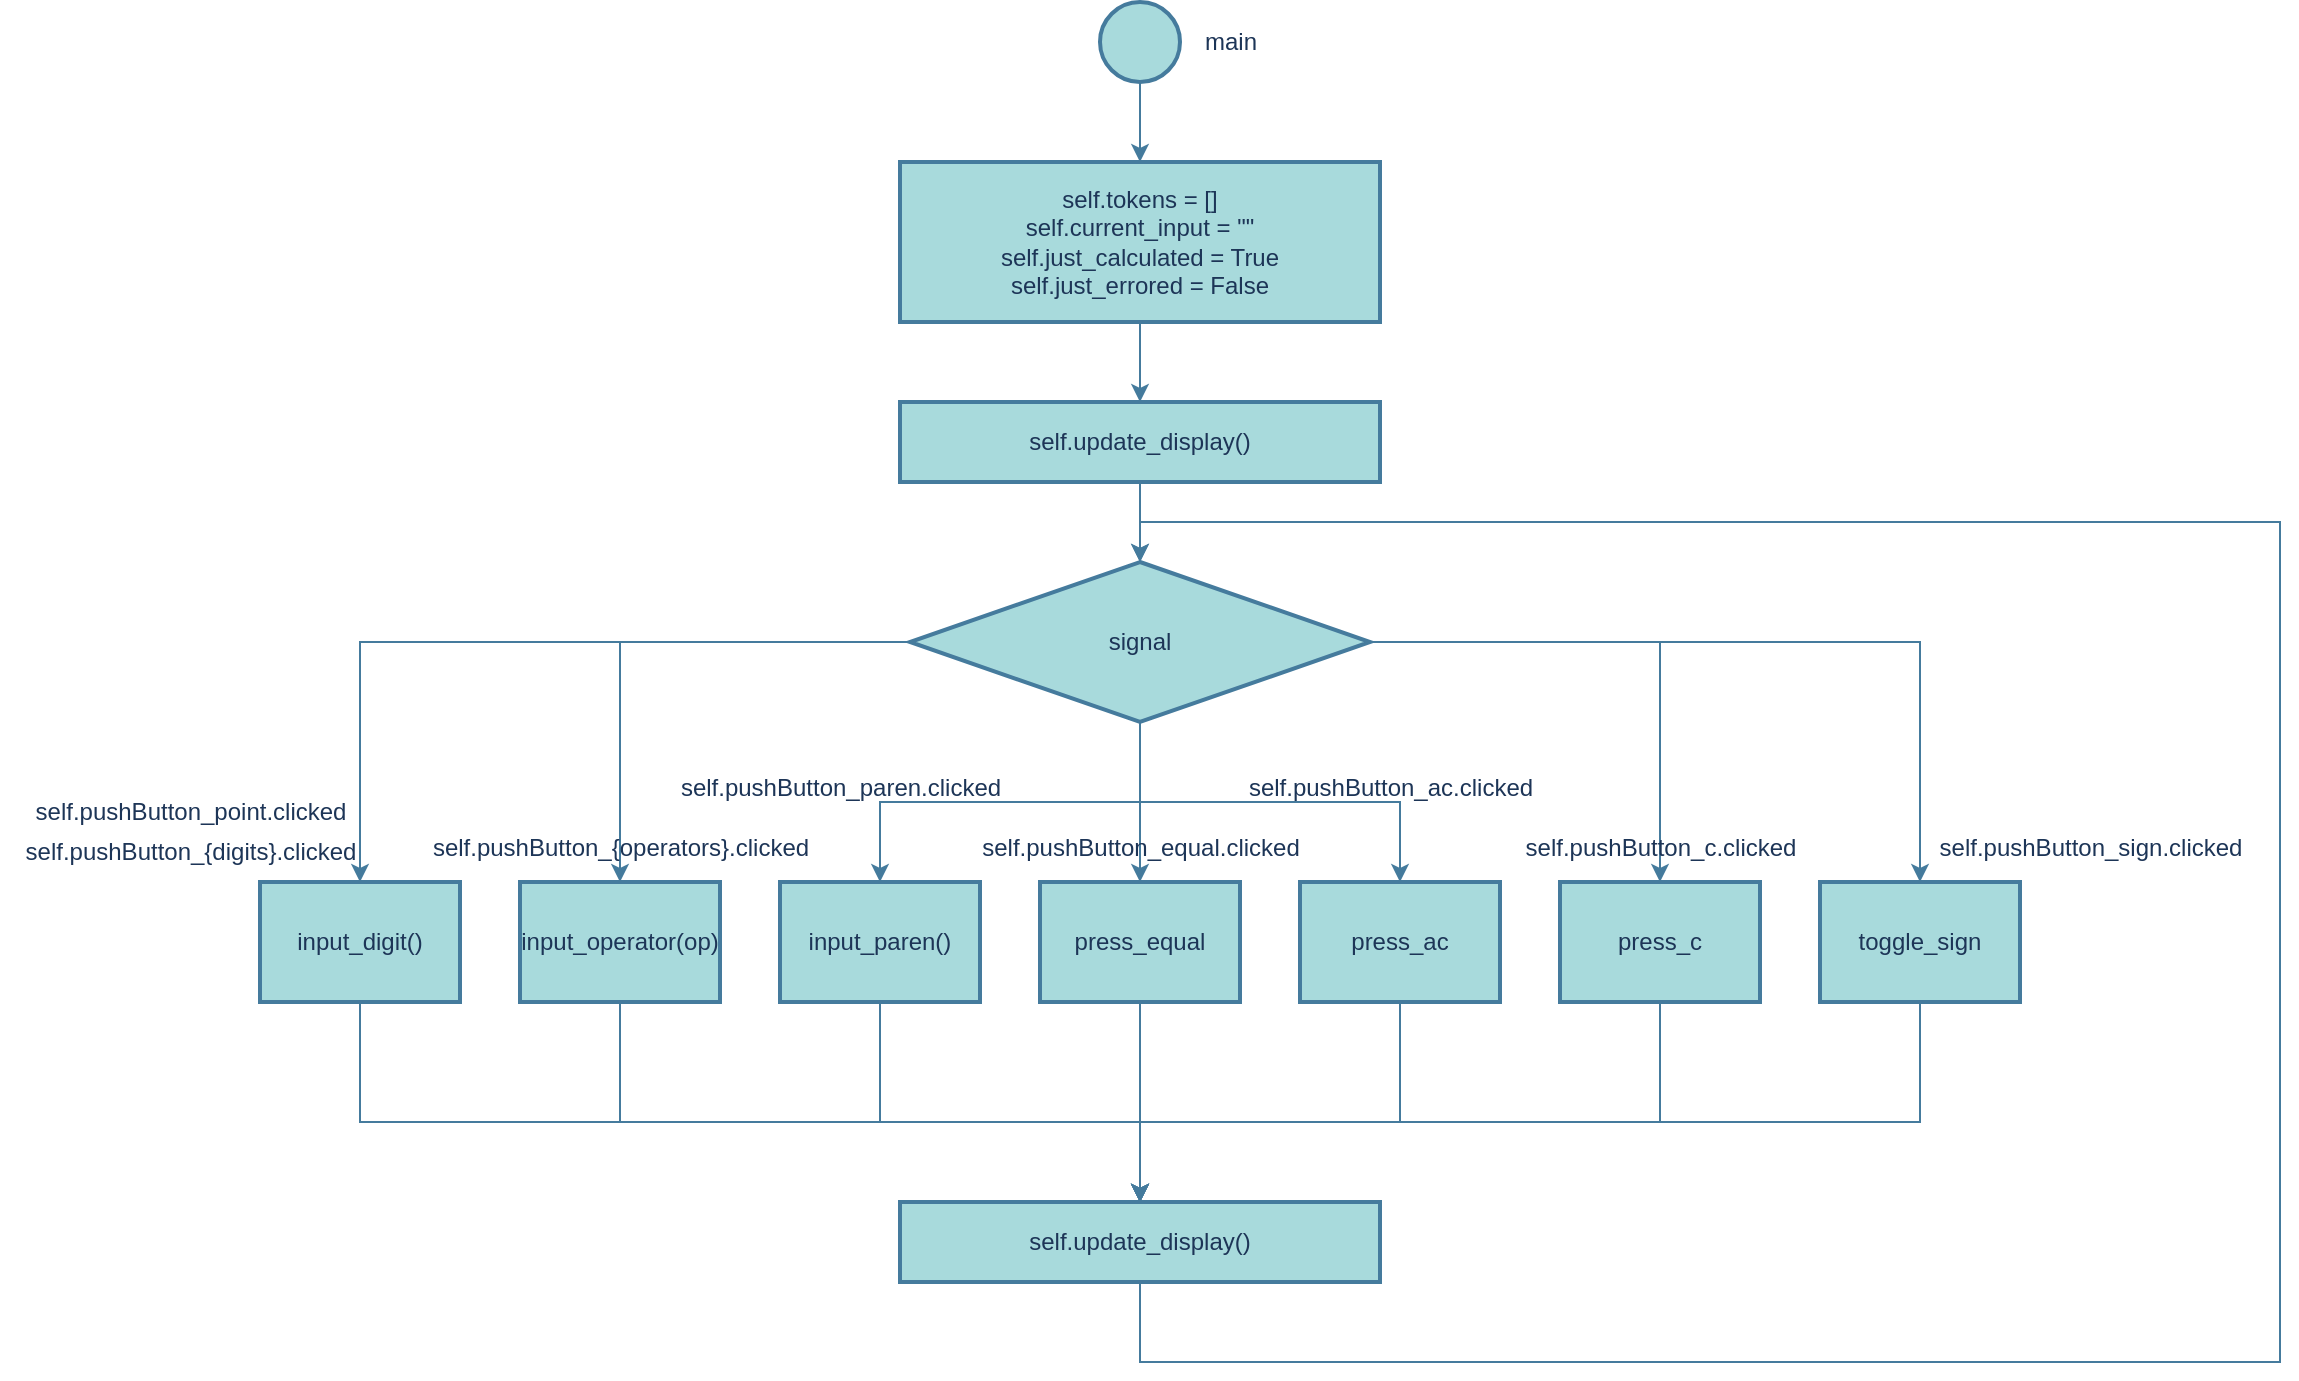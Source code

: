<mxfile version="26.2.2">
  <diagram name="페이지-1" id="glcfyaMN8kFtBQa7kg-h">
    <mxGraphModel dx="1602" dy="992" grid="1" gridSize="10" guides="1" tooltips="1" connect="1" arrows="1" fold="1" page="1" pageScale="1" pageWidth="4681" pageHeight="3300" math="0" shadow="0">
      <root>
        <mxCell id="0" />
        <mxCell id="1" parent="0" />
        <mxCell id="HUp-g6EDf7XUV7NFL7BQ-5" value="" style="edgeStyle=orthogonalEdgeStyle;rounded=0;orthogonalLoop=1;jettySize=auto;html=1;strokeColor=#457B9D;fontColor=#1D3557;fillColor=#A8DADC;" edge="1" parent="1" source="HUp-g6EDf7XUV7NFL7BQ-2" target="HUp-g6EDf7XUV7NFL7BQ-4">
          <mxGeometry relative="1" as="geometry" />
        </mxCell>
        <mxCell id="HUp-g6EDf7XUV7NFL7BQ-2" value="" style="strokeWidth=2;html=1;shape=mxgraph.flowchart.start_2;whiteSpace=wrap;labelBackgroundColor=none;fillColor=#A8DADC;strokeColor=#457B9D;fontColor=#1D3557;" vertex="1" parent="1">
          <mxGeometry x="860" y="280" width="40" height="40" as="geometry" />
        </mxCell>
        <mxCell id="HUp-g6EDf7XUV7NFL7BQ-3" value="main" style="text;html=1;align=center;verticalAlign=middle;resizable=0;points=[];autosize=1;strokeColor=none;fillColor=none;fontColor=#1D3557;" vertex="1" parent="1">
          <mxGeometry x="900" y="285" width="50" height="30" as="geometry" />
        </mxCell>
        <mxCell id="HUp-g6EDf7XUV7NFL7BQ-7" value="" style="edgeStyle=orthogonalEdgeStyle;rounded=0;orthogonalLoop=1;jettySize=auto;html=1;strokeColor=#457B9D;fontColor=#1D3557;fillColor=#A8DADC;" edge="1" parent="1" source="HUp-g6EDf7XUV7NFL7BQ-4" target="HUp-g6EDf7XUV7NFL7BQ-6">
          <mxGeometry relative="1" as="geometry" />
        </mxCell>
        <mxCell id="HUp-g6EDf7XUV7NFL7BQ-4" value="self.tokens = []&lt;div&gt;self.current_input = &quot;&quot;&lt;/div&gt;&lt;div&gt;self.just_calculated = True&lt;/div&gt;&lt;div&gt;self.just_errored = False&lt;/div&gt;" style="whiteSpace=wrap;html=1;fillColor=#A8DADC;strokeColor=#457B9D;fontColor=#1D3557;strokeWidth=2;labelBackgroundColor=none;" vertex="1" parent="1">
          <mxGeometry x="760" y="360" width="240" height="80" as="geometry" />
        </mxCell>
        <mxCell id="HUp-g6EDf7XUV7NFL7BQ-10" value="" style="edgeStyle=orthogonalEdgeStyle;rounded=0;orthogonalLoop=1;jettySize=auto;html=1;strokeColor=#457B9D;fontColor=#1D3557;fillColor=#A8DADC;" edge="1" parent="1" source="HUp-g6EDf7XUV7NFL7BQ-6" target="HUp-g6EDf7XUV7NFL7BQ-9">
          <mxGeometry relative="1" as="geometry" />
        </mxCell>
        <mxCell id="HUp-g6EDf7XUV7NFL7BQ-6" value="self.update_display()" style="whiteSpace=wrap;html=1;fillColor=#A8DADC;strokeColor=#457B9D;fontColor=#1D3557;strokeWidth=2;labelBackgroundColor=none;" vertex="1" parent="1">
          <mxGeometry x="760" y="480" width="240" height="40" as="geometry" />
        </mxCell>
        <mxCell id="HUp-g6EDf7XUV7NFL7BQ-20" style="edgeStyle=orthogonalEdgeStyle;rounded=0;orthogonalLoop=1;jettySize=auto;html=1;entryX=0.5;entryY=0;entryDx=0;entryDy=0;strokeColor=#457B9D;fontColor=#1D3557;fillColor=#A8DADC;" edge="1" parent="1" source="HUp-g6EDf7XUV7NFL7BQ-9" target="HUp-g6EDf7XUV7NFL7BQ-16">
          <mxGeometry relative="1" as="geometry" />
        </mxCell>
        <mxCell id="HUp-g6EDf7XUV7NFL7BQ-21" style="edgeStyle=orthogonalEdgeStyle;rounded=0;orthogonalLoop=1;jettySize=auto;html=1;strokeColor=#457B9D;fontColor=#1D3557;fillColor=#A8DADC;" edge="1" parent="1" source="HUp-g6EDf7XUV7NFL7BQ-9" target="HUp-g6EDf7XUV7NFL7BQ-12">
          <mxGeometry relative="1" as="geometry" />
        </mxCell>
        <mxCell id="HUp-g6EDf7XUV7NFL7BQ-22" style="edgeStyle=orthogonalEdgeStyle;rounded=0;orthogonalLoop=1;jettySize=auto;html=1;entryX=0.5;entryY=0;entryDx=0;entryDy=0;strokeColor=#457B9D;fontColor=#1D3557;fillColor=#A8DADC;" edge="1" parent="1" source="HUp-g6EDf7XUV7NFL7BQ-9" target="HUp-g6EDf7XUV7NFL7BQ-14">
          <mxGeometry relative="1" as="geometry" />
        </mxCell>
        <mxCell id="HUp-g6EDf7XUV7NFL7BQ-23" style="edgeStyle=orthogonalEdgeStyle;rounded=0;orthogonalLoop=1;jettySize=auto;html=1;entryX=0.5;entryY=0;entryDx=0;entryDy=0;strokeColor=#457B9D;fontColor=#1D3557;fillColor=#A8DADC;" edge="1" parent="1" source="HUp-g6EDf7XUV7NFL7BQ-9" target="HUp-g6EDf7XUV7NFL7BQ-15">
          <mxGeometry relative="1" as="geometry" />
        </mxCell>
        <mxCell id="HUp-g6EDf7XUV7NFL7BQ-24" style="edgeStyle=orthogonalEdgeStyle;rounded=0;orthogonalLoop=1;jettySize=auto;html=1;entryX=0.5;entryY=0;entryDx=0;entryDy=0;strokeColor=#457B9D;fontColor=#1D3557;fillColor=#A8DADC;" edge="1" parent="1" source="HUp-g6EDf7XUV7NFL7BQ-9" target="HUp-g6EDf7XUV7NFL7BQ-17">
          <mxGeometry relative="1" as="geometry" />
        </mxCell>
        <mxCell id="HUp-g6EDf7XUV7NFL7BQ-25" style="edgeStyle=orthogonalEdgeStyle;rounded=0;orthogonalLoop=1;jettySize=auto;html=1;entryX=0.5;entryY=0;entryDx=0;entryDy=0;strokeColor=#457B9D;fontColor=#1D3557;fillColor=#A8DADC;" edge="1" parent="1" source="HUp-g6EDf7XUV7NFL7BQ-9" target="HUp-g6EDf7XUV7NFL7BQ-18">
          <mxGeometry relative="1" as="geometry" />
        </mxCell>
        <mxCell id="HUp-g6EDf7XUV7NFL7BQ-9" value="signal" style="rhombus;whiteSpace=wrap;html=1;fillColor=#A8DADC;strokeColor=#457B9D;fontColor=#1D3557;strokeWidth=2;labelBackgroundColor=none;" vertex="1" parent="1">
          <mxGeometry x="765" y="560" width="230" height="80" as="geometry" />
        </mxCell>
        <mxCell id="HUp-g6EDf7XUV7NFL7BQ-39" style="edgeStyle=orthogonalEdgeStyle;rounded=0;orthogonalLoop=1;jettySize=auto;html=1;entryX=0.5;entryY=0;entryDx=0;entryDy=0;strokeColor=#457B9D;fontColor=#1D3557;fillColor=#A8DADC;" edge="1" parent="1" source="HUp-g6EDf7XUV7NFL7BQ-12" target="HUp-g6EDf7XUV7NFL7BQ-38">
          <mxGeometry relative="1" as="geometry">
            <Array as="points">
              <mxPoint x="490" y="840" />
              <mxPoint x="880" y="840" />
            </Array>
          </mxGeometry>
        </mxCell>
        <mxCell id="HUp-g6EDf7XUV7NFL7BQ-12" value="input_digit()" style="whiteSpace=wrap;html=1;fillColor=#A8DADC;strokeColor=#457B9D;fontColor=#1D3557;strokeWidth=2;labelBackgroundColor=none;" vertex="1" parent="1">
          <mxGeometry x="440" y="720" width="100" height="60" as="geometry" />
        </mxCell>
        <mxCell id="HUp-g6EDf7XUV7NFL7BQ-40" style="edgeStyle=orthogonalEdgeStyle;rounded=0;orthogonalLoop=1;jettySize=auto;html=1;entryX=0.5;entryY=0;entryDx=0;entryDy=0;strokeColor=#457B9D;fontColor=#1D3557;fillColor=#A8DADC;" edge="1" parent="1" source="HUp-g6EDf7XUV7NFL7BQ-14" target="HUp-g6EDf7XUV7NFL7BQ-38">
          <mxGeometry relative="1" as="geometry">
            <Array as="points">
              <mxPoint x="620" y="840" />
              <mxPoint x="880" y="840" />
            </Array>
          </mxGeometry>
        </mxCell>
        <mxCell id="HUp-g6EDf7XUV7NFL7BQ-14" value="input_operator(op)" style="whiteSpace=wrap;html=1;fillColor=#A8DADC;strokeColor=#457B9D;fontColor=#1D3557;strokeWidth=2;labelBackgroundColor=none;" vertex="1" parent="1">
          <mxGeometry x="570" y="720" width="100" height="60" as="geometry" />
        </mxCell>
        <mxCell id="HUp-g6EDf7XUV7NFL7BQ-41" style="edgeStyle=orthogonalEdgeStyle;rounded=0;orthogonalLoop=1;jettySize=auto;html=1;entryX=0.5;entryY=0;entryDx=0;entryDy=0;strokeColor=#457B9D;fontColor=#1D3557;fillColor=#A8DADC;" edge="1" parent="1" source="HUp-g6EDf7XUV7NFL7BQ-15" target="HUp-g6EDf7XUV7NFL7BQ-38">
          <mxGeometry relative="1" as="geometry">
            <Array as="points">
              <mxPoint x="750" y="840" />
              <mxPoint x="880" y="840" />
            </Array>
          </mxGeometry>
        </mxCell>
        <mxCell id="HUp-g6EDf7XUV7NFL7BQ-15" value="input_paren()" style="whiteSpace=wrap;html=1;fillColor=#A8DADC;strokeColor=#457B9D;fontColor=#1D3557;strokeWidth=2;labelBackgroundColor=none;" vertex="1" parent="1">
          <mxGeometry x="700" y="720" width="100" height="60" as="geometry" />
        </mxCell>
        <mxCell id="HUp-g6EDf7XUV7NFL7BQ-42" style="edgeStyle=orthogonalEdgeStyle;rounded=0;orthogonalLoop=1;jettySize=auto;html=1;entryX=0.5;entryY=0;entryDx=0;entryDy=0;strokeColor=#457B9D;fontColor=#1D3557;fillColor=#A8DADC;" edge="1" parent="1" source="HUp-g6EDf7XUV7NFL7BQ-16" target="HUp-g6EDf7XUV7NFL7BQ-38">
          <mxGeometry relative="1" as="geometry" />
        </mxCell>
        <mxCell id="HUp-g6EDf7XUV7NFL7BQ-16" value="press_equal" style="whiteSpace=wrap;html=1;fillColor=#A8DADC;strokeColor=#457B9D;fontColor=#1D3557;strokeWidth=2;labelBackgroundColor=none;" vertex="1" parent="1">
          <mxGeometry x="830" y="720" width="100" height="60" as="geometry" />
        </mxCell>
        <mxCell id="HUp-g6EDf7XUV7NFL7BQ-43" style="edgeStyle=orthogonalEdgeStyle;rounded=0;orthogonalLoop=1;jettySize=auto;html=1;entryX=0.5;entryY=0;entryDx=0;entryDy=0;strokeColor=#457B9D;fontColor=#1D3557;fillColor=#A8DADC;" edge="1" parent="1" source="HUp-g6EDf7XUV7NFL7BQ-17" target="HUp-g6EDf7XUV7NFL7BQ-38">
          <mxGeometry relative="1" as="geometry">
            <Array as="points">
              <mxPoint x="1010" y="840" />
              <mxPoint x="880" y="840" />
            </Array>
          </mxGeometry>
        </mxCell>
        <mxCell id="HUp-g6EDf7XUV7NFL7BQ-17" value="press_ac" style="whiteSpace=wrap;html=1;fillColor=#A8DADC;strokeColor=#457B9D;fontColor=#1D3557;strokeWidth=2;labelBackgroundColor=none;" vertex="1" parent="1">
          <mxGeometry x="960" y="720" width="100" height="60" as="geometry" />
        </mxCell>
        <mxCell id="HUp-g6EDf7XUV7NFL7BQ-44" style="edgeStyle=orthogonalEdgeStyle;rounded=0;orthogonalLoop=1;jettySize=auto;html=1;entryX=0.5;entryY=0;entryDx=0;entryDy=0;strokeColor=#457B9D;fontColor=#1D3557;fillColor=#A8DADC;" edge="1" parent="1" source="HUp-g6EDf7XUV7NFL7BQ-18" target="HUp-g6EDf7XUV7NFL7BQ-38">
          <mxGeometry relative="1" as="geometry">
            <Array as="points">
              <mxPoint x="1140" y="840" />
              <mxPoint x="880" y="840" />
            </Array>
          </mxGeometry>
        </mxCell>
        <mxCell id="HUp-g6EDf7XUV7NFL7BQ-18" value="press_c" style="whiteSpace=wrap;html=1;fillColor=#A8DADC;strokeColor=#457B9D;fontColor=#1D3557;strokeWidth=2;labelBackgroundColor=none;" vertex="1" parent="1">
          <mxGeometry x="1090" y="720" width="100" height="60" as="geometry" />
        </mxCell>
        <mxCell id="HUp-g6EDf7XUV7NFL7BQ-45" style="edgeStyle=orthogonalEdgeStyle;rounded=0;orthogonalLoop=1;jettySize=auto;html=1;entryX=0.5;entryY=0;entryDx=0;entryDy=0;strokeColor=#457B9D;fontColor=#1D3557;fillColor=#A8DADC;" edge="1" parent="1" source="HUp-g6EDf7XUV7NFL7BQ-19" target="HUp-g6EDf7XUV7NFL7BQ-38">
          <mxGeometry relative="1" as="geometry">
            <Array as="points">
              <mxPoint x="1270" y="840" />
              <mxPoint x="880" y="840" />
            </Array>
          </mxGeometry>
        </mxCell>
        <mxCell id="HUp-g6EDf7XUV7NFL7BQ-19" value="toggle_sign" style="whiteSpace=wrap;html=1;fillColor=#A8DADC;strokeColor=#457B9D;fontColor=#1D3557;strokeWidth=2;labelBackgroundColor=none;" vertex="1" parent="1">
          <mxGeometry x="1220" y="720" width="100" height="60" as="geometry" />
        </mxCell>
        <mxCell id="HUp-g6EDf7XUV7NFL7BQ-26" style="edgeStyle=orthogonalEdgeStyle;rounded=0;orthogonalLoop=1;jettySize=auto;html=1;entryX=0.5;entryY=0;entryDx=0;entryDy=0;strokeColor=#457B9D;fontColor=#1D3557;fillColor=#A8DADC;" edge="1" parent="1" source="HUp-g6EDf7XUV7NFL7BQ-9" target="HUp-g6EDf7XUV7NFL7BQ-19">
          <mxGeometry relative="1" as="geometry" />
        </mxCell>
        <mxCell id="HUp-g6EDf7XUV7NFL7BQ-27" value="self.pushButton_{digits}.clicked" style="text;html=1;align=center;verticalAlign=middle;resizable=0;points=[];autosize=1;strokeColor=none;fillColor=none;fontColor=#1D3557;" vertex="1" parent="1">
          <mxGeometry x="310" y="690" width="190" height="30" as="geometry" />
        </mxCell>
        <mxCell id="HUp-g6EDf7XUV7NFL7BQ-28" value="self.pushButton_point.clicked" style="text;html=1;align=center;verticalAlign=middle;resizable=0;points=[];autosize=1;strokeColor=none;fillColor=none;fontColor=#1D3557;" vertex="1" parent="1">
          <mxGeometry x="315" y="670" width="180" height="30" as="geometry" />
        </mxCell>
        <mxCell id="HUp-g6EDf7XUV7NFL7BQ-30" value="self.pushButton_{operators}.clicked" style="text;html=1;align=center;verticalAlign=middle;resizable=0;points=[];autosize=1;strokeColor=none;fillColor=none;fontColor=#1D3557;" vertex="1" parent="1">
          <mxGeometry x="515" y="688" width="210" height="30" as="geometry" />
        </mxCell>
        <mxCell id="HUp-g6EDf7XUV7NFL7BQ-31" value="self.pushButton_paren.clicked" style="text;html=1;align=center;verticalAlign=middle;resizable=0;points=[];autosize=1;strokeColor=none;fillColor=none;fontColor=#1D3557;" vertex="1" parent="1">
          <mxGeometry x="640" y="658" width="180" height="30" as="geometry" />
        </mxCell>
        <mxCell id="HUp-g6EDf7XUV7NFL7BQ-34" value="self.pushButton_equal.clicked" style="text;html=1;align=center;verticalAlign=middle;resizable=0;points=[];autosize=1;strokeColor=none;fillColor=none;fontColor=#1D3557;" vertex="1" parent="1">
          <mxGeometry x="790" y="688" width="180" height="30" as="geometry" />
        </mxCell>
        <mxCell id="HUp-g6EDf7XUV7NFL7BQ-35" value="self.pushButton_ac.clicked" style="text;html=1;align=center;verticalAlign=middle;resizable=0;points=[];autosize=1;strokeColor=none;fillColor=none;fontColor=#1D3557;" vertex="1" parent="1">
          <mxGeometry x="920" y="658" width="170" height="30" as="geometry" />
        </mxCell>
        <mxCell id="HUp-g6EDf7XUV7NFL7BQ-36" value="self.pushButton_c.clicked" style="text;html=1;align=center;verticalAlign=middle;resizable=0;points=[];autosize=1;strokeColor=none;fillColor=none;fontColor=#1D3557;" vertex="1" parent="1">
          <mxGeometry x="1060" y="688" width="160" height="30" as="geometry" />
        </mxCell>
        <mxCell id="HUp-g6EDf7XUV7NFL7BQ-37" value="self.pushButton_sign.clicked" style="text;html=1;align=center;verticalAlign=middle;resizable=0;points=[];autosize=1;strokeColor=none;fillColor=none;fontColor=#1D3557;" vertex="1" parent="1">
          <mxGeometry x="1270" y="688" width="170" height="30" as="geometry" />
        </mxCell>
        <mxCell id="HUp-g6EDf7XUV7NFL7BQ-46" style="edgeStyle=orthogonalEdgeStyle;rounded=0;orthogonalLoop=1;jettySize=auto;html=1;entryX=0.5;entryY=0;entryDx=0;entryDy=0;strokeColor=#457B9D;fontColor=#1D3557;fillColor=#A8DADC;" edge="1" parent="1" source="HUp-g6EDf7XUV7NFL7BQ-38" target="HUp-g6EDf7XUV7NFL7BQ-9">
          <mxGeometry relative="1" as="geometry">
            <Array as="points">
              <mxPoint x="880" y="960" />
              <mxPoint x="1450" y="960" />
              <mxPoint x="1450" y="540" />
              <mxPoint x="880" y="540" />
            </Array>
          </mxGeometry>
        </mxCell>
        <mxCell id="HUp-g6EDf7XUV7NFL7BQ-38" value="self.update_display()" style="whiteSpace=wrap;html=1;fillColor=#A8DADC;strokeColor=#457B9D;fontColor=#1D3557;strokeWidth=2;labelBackgroundColor=none;" vertex="1" parent="1">
          <mxGeometry x="760" y="880" width="240" height="40" as="geometry" />
        </mxCell>
      </root>
    </mxGraphModel>
  </diagram>
</mxfile>

